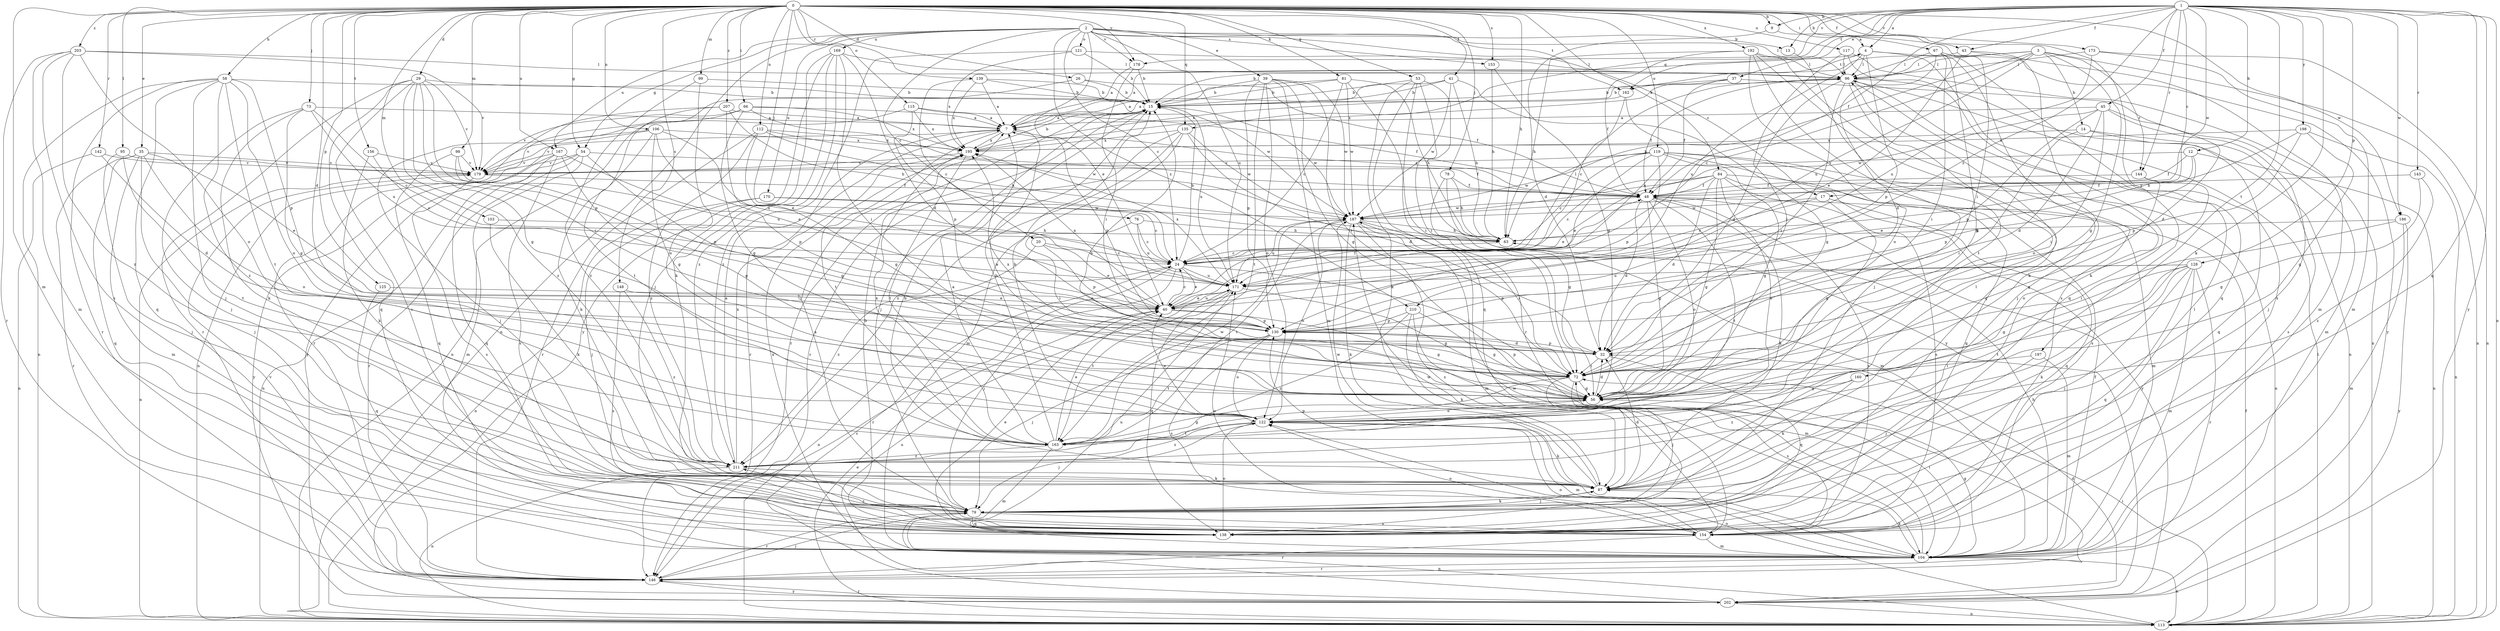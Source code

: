 strict digraph  {
0;
1;
2;
3;
4;
7;
9;
12;
13;
14;
15;
17;
20;
24;
26;
29;
32;
35;
37;
39;
40;
41;
43;
45;
48;
53;
54;
56;
58;
63;
66;
67;
72;
73;
76;
78;
79;
81;
84;
87;
95;
96;
98;
99;
103;
104;
106;
112;
113;
115;
117;
119;
121;
122;
125;
128;
130;
135;
138;
139;
142;
143;
144;
146;
148;
153;
154;
156;
160;
162;
163;
167;
169;
170;
171;
173;
178;
179;
186;
187;
192;
195;
197;
198;
202;
203;
207;
210;
211;
0 -> 9  [label=b];
0 -> 26  [label=d];
0 -> 29  [label=d];
0 -> 32  [label=d];
0 -> 35  [label=e];
0 -> 41  [label=f];
0 -> 43  [label=f];
0 -> 53  [label=g];
0 -> 54  [label=g];
0 -> 58  [label=h];
0 -> 63  [label=h];
0 -> 66  [label=i];
0 -> 67  [label=i];
0 -> 72  [label=i];
0 -> 73  [label=j];
0 -> 76  [label=j];
0 -> 78  [label=j];
0 -> 81  [label=k];
0 -> 84  [label=k];
0 -> 95  [label=l];
0 -> 98  [label=m];
0 -> 99  [label=m];
0 -> 103  [label=m];
0 -> 104  [label=m];
0 -> 106  [label=n];
0 -> 112  [label=n];
0 -> 115  [label=o];
0 -> 117  [label=o];
0 -> 119  [label=o];
0 -> 125  [label=p];
0 -> 135  [label=q];
0 -> 139  [label=r];
0 -> 142  [label=r];
0 -> 148  [label=s];
0 -> 153  [label=s];
0 -> 156  [label=t];
0 -> 167  [label=u];
0 -> 173  [label=v];
0 -> 178  [label=v];
0 -> 186  [label=w];
0 -> 192  [label=x];
0 -> 197  [label=y];
0 -> 203  [label=z];
0 -> 207  [label=z];
1 -> 4  [label=a];
1 -> 9  [label=b];
1 -> 12  [label=b];
1 -> 13  [label=b];
1 -> 17  [label=c];
1 -> 37  [label=e];
1 -> 43  [label=f];
1 -> 45  [label=f];
1 -> 48  [label=f];
1 -> 87  [label=k];
1 -> 113  [label=n];
1 -> 128  [label=p];
1 -> 135  [label=q];
1 -> 138  [label=q];
1 -> 143  [label=r];
1 -> 144  [label=r];
1 -> 160  [label=t];
1 -> 162  [label=t];
1 -> 178  [label=v];
1 -> 186  [label=w];
1 -> 187  [label=w];
1 -> 198  [label=y];
1 -> 202  [label=y];
1 -> 210  [label=z];
2 -> 13  [label=b];
2 -> 17  [label=c];
2 -> 20  [label=c];
2 -> 24  [label=c];
2 -> 39  [label=e];
2 -> 40  [label=e];
2 -> 54  [label=g];
2 -> 96  [label=l];
2 -> 113  [label=n];
2 -> 121  [label=o];
2 -> 153  [label=s];
2 -> 162  [label=t];
2 -> 167  [label=u];
2 -> 169  [label=u];
2 -> 170  [label=u];
2 -> 171  [label=u];
2 -> 178  [label=v];
2 -> 210  [label=z];
3 -> 14  [label=b];
3 -> 15  [label=b];
3 -> 24  [label=c];
3 -> 56  [label=g];
3 -> 63  [label=h];
3 -> 96  [label=l];
3 -> 113  [label=n];
3 -> 144  [label=r];
3 -> 171  [label=u];
4 -> 96  [label=l];
4 -> 130  [label=p];
4 -> 138  [label=q];
4 -> 162  [label=t];
4 -> 171  [label=u];
4 -> 202  [label=y];
7 -> 4  [label=a];
7 -> 130  [label=p];
7 -> 146  [label=r];
7 -> 163  [label=t];
7 -> 179  [label=v];
7 -> 195  [label=x];
9 -> 4  [label=a];
9 -> 32  [label=d];
12 -> 40  [label=e];
12 -> 48  [label=f];
12 -> 113  [label=n];
12 -> 130  [label=p];
12 -> 179  [label=v];
13 -> 163  [label=t];
14 -> 72  [label=i];
14 -> 138  [label=q];
14 -> 154  [label=s];
14 -> 195  [label=x];
15 -> 7  [label=a];
15 -> 79  [label=j];
15 -> 146  [label=r];
15 -> 171  [label=u];
15 -> 187  [label=w];
17 -> 24  [label=c];
17 -> 56  [label=g];
17 -> 138  [label=q];
17 -> 187  [label=w];
20 -> 24  [label=c];
20 -> 40  [label=e];
20 -> 130  [label=p];
20 -> 211  [label=z];
24 -> 15  [label=b];
24 -> 40  [label=e];
24 -> 72  [label=i];
24 -> 79  [label=j];
24 -> 96  [label=l];
24 -> 113  [label=n];
24 -> 146  [label=r];
24 -> 171  [label=u];
26 -> 15  [label=b];
26 -> 48  [label=f];
26 -> 113  [label=n];
29 -> 15  [label=b];
29 -> 56  [label=g];
29 -> 72  [label=i];
29 -> 130  [label=p];
29 -> 138  [label=q];
29 -> 146  [label=r];
29 -> 154  [label=s];
29 -> 179  [label=v];
29 -> 211  [label=z];
32 -> 72  [label=i];
32 -> 130  [label=p];
32 -> 138  [label=q];
35 -> 40  [label=e];
35 -> 79  [label=j];
35 -> 104  [label=m];
35 -> 122  [label=o];
35 -> 138  [label=q];
35 -> 146  [label=r];
35 -> 179  [label=v];
37 -> 15  [label=b];
37 -> 32  [label=d];
37 -> 48  [label=f];
37 -> 195  [label=x];
39 -> 15  [label=b];
39 -> 56  [label=g];
39 -> 72  [label=i];
39 -> 104  [label=m];
39 -> 122  [label=o];
39 -> 130  [label=p];
39 -> 163  [label=t];
39 -> 187  [label=w];
40 -> 24  [label=c];
40 -> 48  [label=f];
40 -> 56  [label=g];
40 -> 130  [label=p];
40 -> 171  [label=u];
40 -> 195  [label=x];
41 -> 7  [label=a];
41 -> 15  [label=b];
41 -> 56  [label=g];
41 -> 63  [label=h];
41 -> 187  [label=w];
43 -> 40  [label=e];
43 -> 87  [label=k];
43 -> 96  [label=l];
43 -> 104  [label=m];
45 -> 7  [label=a];
45 -> 32  [label=d];
45 -> 72  [label=i];
45 -> 79  [label=j];
45 -> 104  [label=m];
45 -> 130  [label=p];
45 -> 187  [label=w];
48 -> 7  [label=a];
48 -> 32  [label=d];
48 -> 56  [label=g];
48 -> 87  [label=k];
48 -> 122  [label=o];
48 -> 154  [label=s];
48 -> 163  [label=t];
48 -> 187  [label=w];
53 -> 15  [label=b];
53 -> 72  [label=i];
53 -> 87  [label=k];
53 -> 138  [label=q];
53 -> 146  [label=r];
53 -> 202  [label=y];
54 -> 48  [label=f];
54 -> 56  [label=g];
54 -> 104  [label=m];
54 -> 113  [label=n];
54 -> 146  [label=r];
54 -> 179  [label=v];
56 -> 7  [label=a];
56 -> 15  [label=b];
56 -> 32  [label=d];
56 -> 122  [label=o];
58 -> 15  [label=b];
58 -> 79  [label=j];
58 -> 113  [label=n];
58 -> 122  [label=o];
58 -> 130  [label=p];
58 -> 138  [label=q];
58 -> 146  [label=r];
58 -> 163  [label=t];
58 -> 211  [label=z];
63 -> 24  [label=c];
66 -> 7  [label=a];
66 -> 48  [label=f];
66 -> 56  [label=g];
66 -> 146  [label=r];
66 -> 179  [label=v];
66 -> 195  [label=x];
67 -> 32  [label=d];
67 -> 56  [label=g];
67 -> 72  [label=i];
67 -> 87  [label=k];
67 -> 96  [label=l];
67 -> 154  [label=s];
72 -> 56  [label=g];
72 -> 79  [label=j];
72 -> 130  [label=p];
72 -> 154  [label=s];
72 -> 195  [label=x];
72 -> 211  [label=z];
73 -> 7  [label=a];
73 -> 24  [label=c];
73 -> 56  [label=g];
73 -> 79  [label=j];
73 -> 87  [label=k];
73 -> 171  [label=u];
76 -> 24  [label=c];
76 -> 63  [label=h];
76 -> 72  [label=i];
76 -> 171  [label=u];
78 -> 48  [label=f];
78 -> 56  [label=g];
78 -> 63  [label=h];
78 -> 104  [label=m];
79 -> 87  [label=k];
79 -> 113  [label=n];
79 -> 138  [label=q];
79 -> 146  [label=r];
79 -> 154  [label=s];
81 -> 7  [label=a];
81 -> 15  [label=b];
81 -> 24  [label=c];
81 -> 63  [label=h];
81 -> 72  [label=i];
81 -> 187  [label=w];
84 -> 24  [label=c];
84 -> 32  [label=d];
84 -> 40  [label=e];
84 -> 48  [label=f];
84 -> 56  [label=g];
84 -> 104  [label=m];
84 -> 122  [label=o];
84 -> 154  [label=s];
84 -> 202  [label=y];
87 -> 15  [label=b];
87 -> 32  [label=d];
87 -> 79  [label=j];
87 -> 96  [label=l];
87 -> 130  [label=p];
87 -> 187  [label=w];
95 -> 79  [label=j];
95 -> 163  [label=t];
95 -> 179  [label=v];
96 -> 15  [label=b];
96 -> 32  [label=d];
96 -> 48  [label=f];
96 -> 72  [label=i];
96 -> 79  [label=j];
96 -> 113  [label=n];
96 -> 122  [label=o];
98 -> 130  [label=p];
98 -> 138  [label=q];
98 -> 171  [label=u];
98 -> 179  [label=v];
99 -> 15  [label=b];
99 -> 122  [label=o];
99 -> 211  [label=z];
103 -> 63  [label=h];
103 -> 87  [label=k];
104 -> 48  [label=f];
104 -> 56  [label=g];
104 -> 63  [label=h];
104 -> 72  [label=i];
104 -> 87  [label=k];
104 -> 113  [label=n];
104 -> 122  [label=o];
104 -> 146  [label=r];
104 -> 171  [label=u];
104 -> 187  [label=w];
104 -> 195  [label=x];
106 -> 40  [label=e];
106 -> 56  [label=g];
106 -> 79  [label=j];
106 -> 87  [label=k];
106 -> 171  [label=u];
106 -> 179  [label=v];
106 -> 195  [label=x];
112 -> 56  [label=g];
112 -> 63  [label=h];
112 -> 146  [label=r];
112 -> 187  [label=w];
112 -> 195  [label=x];
112 -> 211  [label=z];
113 -> 40  [label=e];
113 -> 48  [label=f];
113 -> 72  [label=i];
113 -> 96  [label=l];
113 -> 122  [label=o];
115 -> 7  [label=a];
115 -> 48  [label=f];
115 -> 130  [label=p];
115 -> 195  [label=x];
115 -> 202  [label=y];
117 -> 72  [label=i];
117 -> 96  [label=l];
117 -> 113  [label=n];
117 -> 138  [label=q];
119 -> 24  [label=c];
119 -> 40  [label=e];
119 -> 56  [label=g];
119 -> 113  [label=n];
119 -> 130  [label=p];
119 -> 138  [label=q];
119 -> 154  [label=s];
119 -> 179  [label=v];
119 -> 187  [label=w];
121 -> 15  [label=b];
121 -> 96  [label=l];
121 -> 195  [label=x];
121 -> 211  [label=z];
122 -> 15  [label=b];
122 -> 40  [label=e];
122 -> 79  [label=j];
122 -> 87  [label=k];
122 -> 104  [label=m];
122 -> 163  [label=t];
122 -> 211  [label=z];
125 -> 40  [label=e];
125 -> 138  [label=q];
128 -> 56  [label=g];
128 -> 79  [label=j];
128 -> 87  [label=k];
128 -> 104  [label=m];
128 -> 130  [label=p];
128 -> 138  [label=q];
128 -> 146  [label=r];
128 -> 163  [label=t];
128 -> 171  [label=u];
130 -> 32  [label=d];
130 -> 79  [label=j];
130 -> 122  [label=o];
130 -> 154  [label=s];
130 -> 163  [label=t];
135 -> 32  [label=d];
135 -> 104  [label=m];
135 -> 146  [label=r];
135 -> 187  [label=w];
135 -> 195  [label=x];
135 -> 211  [label=z];
138 -> 15  [label=b];
138 -> 40  [label=e];
138 -> 122  [label=o];
139 -> 7  [label=a];
139 -> 15  [label=b];
139 -> 24  [label=c];
139 -> 187  [label=w];
139 -> 195  [label=x];
142 -> 32  [label=d];
142 -> 113  [label=n];
142 -> 179  [label=v];
143 -> 48  [label=f];
143 -> 56  [label=g];
143 -> 211  [label=z];
144 -> 48  [label=f];
144 -> 56  [label=g];
144 -> 122  [label=o];
146 -> 79  [label=j];
146 -> 179  [label=v];
146 -> 202  [label=y];
148 -> 40  [label=e];
148 -> 154  [label=s];
148 -> 211  [label=z];
153 -> 56  [label=g];
153 -> 63  [label=h];
154 -> 7  [label=a];
154 -> 96  [label=l];
154 -> 104  [label=m];
154 -> 122  [label=o];
154 -> 146  [label=r];
154 -> 171  [label=u];
154 -> 187  [label=w];
154 -> 211  [label=z];
156 -> 24  [label=c];
156 -> 87  [label=k];
156 -> 179  [label=v];
160 -> 56  [label=g];
160 -> 87  [label=k];
160 -> 211  [label=z];
162 -> 24  [label=c];
162 -> 171  [label=u];
162 -> 195  [label=x];
163 -> 7  [label=a];
163 -> 15  [label=b];
163 -> 40  [label=e];
163 -> 56  [label=g];
163 -> 104  [label=m];
163 -> 187  [label=w];
163 -> 195  [label=x];
163 -> 211  [label=z];
167 -> 56  [label=g];
167 -> 130  [label=p];
167 -> 138  [label=q];
167 -> 154  [label=s];
167 -> 179  [label=v];
167 -> 202  [label=y];
169 -> 32  [label=d];
169 -> 72  [label=i];
169 -> 79  [label=j];
169 -> 87  [label=k];
169 -> 96  [label=l];
169 -> 202  [label=y];
169 -> 211  [label=z];
170 -> 24  [label=c];
170 -> 79  [label=j];
170 -> 113  [label=n];
170 -> 187  [label=w];
171 -> 40  [label=e];
171 -> 56  [label=g];
171 -> 138  [label=q];
171 -> 163  [label=t];
171 -> 195  [label=x];
173 -> 96  [label=l];
173 -> 104  [label=m];
173 -> 113  [label=n];
173 -> 171  [label=u];
178 -> 7  [label=a];
178 -> 15  [label=b];
178 -> 72  [label=i];
179 -> 48  [label=f];
179 -> 113  [label=n];
179 -> 154  [label=s];
186 -> 63  [label=h];
186 -> 72  [label=i];
186 -> 104  [label=m];
186 -> 202  [label=y];
187 -> 63  [label=h];
187 -> 72  [label=i];
187 -> 87  [label=k];
187 -> 104  [label=m];
187 -> 122  [label=o];
187 -> 154  [label=s];
187 -> 163  [label=t];
187 -> 171  [label=u];
192 -> 48  [label=f];
192 -> 63  [label=h];
192 -> 79  [label=j];
192 -> 96  [label=l];
192 -> 122  [label=o];
192 -> 138  [label=q];
192 -> 154  [label=s];
195 -> 15  [label=b];
195 -> 163  [label=t];
195 -> 179  [label=v];
197 -> 72  [label=i];
197 -> 79  [label=j];
197 -> 104  [label=m];
198 -> 56  [label=g];
198 -> 63  [label=h];
198 -> 113  [label=n];
198 -> 130  [label=p];
198 -> 195  [label=x];
202 -> 24  [label=c];
202 -> 32  [label=d];
202 -> 113  [label=n];
202 -> 146  [label=r];
202 -> 171  [label=u];
203 -> 96  [label=l];
203 -> 104  [label=m];
203 -> 122  [label=o];
203 -> 146  [label=r];
203 -> 154  [label=s];
203 -> 179  [label=v];
203 -> 211  [label=z];
207 -> 7  [label=a];
207 -> 40  [label=e];
207 -> 63  [label=h];
207 -> 113  [label=n];
207 -> 163  [label=t];
210 -> 56  [label=g];
210 -> 87  [label=k];
210 -> 104  [label=m];
210 -> 130  [label=p];
210 -> 211  [label=z];
211 -> 7  [label=a];
211 -> 87  [label=k];
211 -> 113  [label=n];
211 -> 195  [label=x];
}
